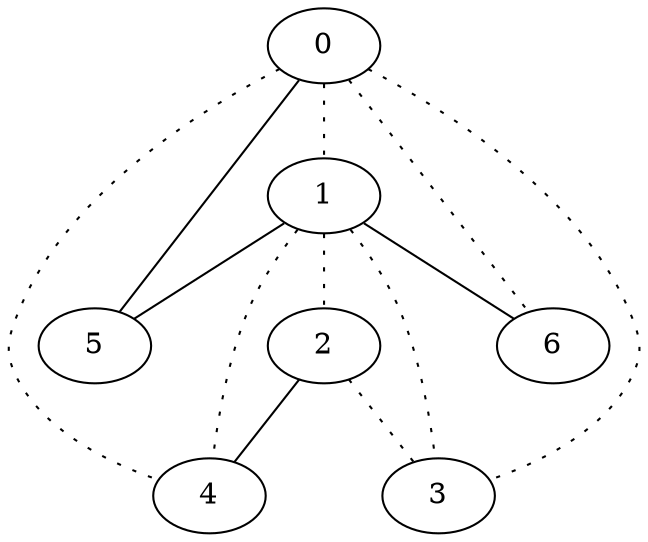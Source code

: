 graph {
a0[label=0];
a1[label=1];
a2[label=2];
a3[label=3];
a4[label=4];
a5[label=5];
a6[label=6];
a0 -- a1 [style=dotted];
a0 -- a3 [style=dotted];
a0 -- a4 [style=dotted];
a0 -- a5;
a0 -- a6 [style=dotted];
a1 -- a2 [style=dotted];
a1 -- a3 [style=dotted];
a1 -- a4 [style=dotted];
a1 -- a5;
a1 -- a6;
a2 -- a3 [style=dotted];
a2 -- a4;
}
